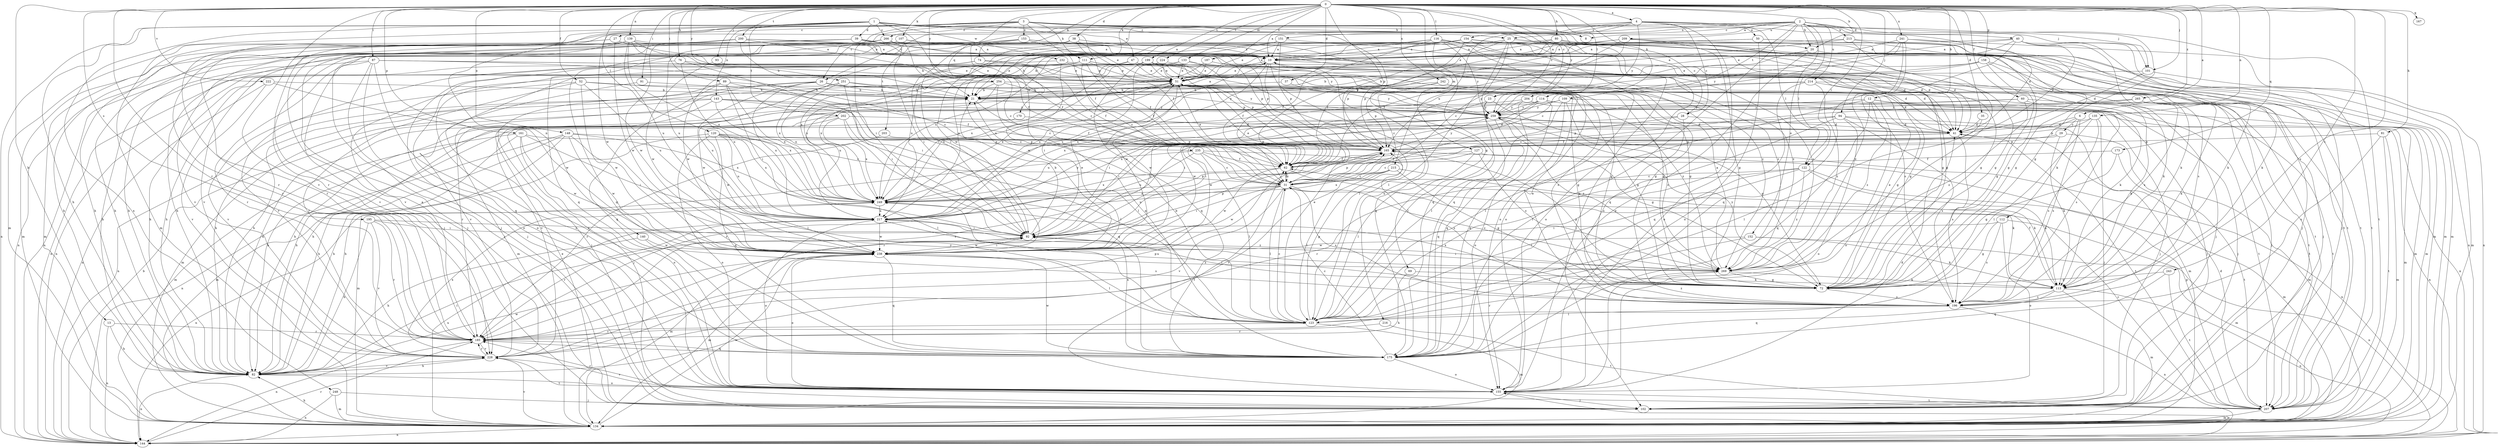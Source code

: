 strict digraph  {
0;
1;
2;
3;
4;
6;
8;
10;
12;
13;
20;
21;
23;
25;
26;
27;
28;
29;
31;
35;
37;
38;
39;
40;
41;
47;
50;
51;
52;
60;
62;
69;
72;
74;
76;
80;
81;
82;
87;
89;
91;
92;
93;
94;
101;
102;
107;
109;
111;
112;
113;
114;
116;
120;
122;
123;
127;
133;
134;
135;
139;
140;
143;
144;
148;
151;
152;
153;
154;
155;
158;
161;
165;
167;
170;
173;
175;
185;
187;
195;
196;
199;
200;
202;
203;
204;
207;
209;
213;
214;
215;
216;
217;
222;
224;
228;
232;
235;
238;
241;
242;
243;
248;
249;
251;
254;
259;
265;
266;
269;
0 -> 4  [label=a];
0 -> 6  [label=a];
0 -> 12  [label=b];
0 -> 13  [label=b];
0 -> 20  [label=b];
0 -> 23  [label=c];
0 -> 35  [label=d];
0 -> 37  [label=d];
0 -> 38  [label=d];
0 -> 52  [label=f];
0 -> 60  [label=f];
0 -> 74  [label=h];
0 -> 76  [label=h];
0 -> 80  [label=h];
0 -> 81  [label=h];
0 -> 87  [label=i];
0 -> 89  [label=i];
0 -> 91  [label=i];
0 -> 93  [label=j];
0 -> 94  [label=j];
0 -> 101  [label=j];
0 -> 107  [label=k];
0 -> 109  [label=k];
0 -> 111  [label=k];
0 -> 114  [label=l];
0 -> 116  [label=l];
0 -> 120  [label=l];
0 -> 122  [label=l];
0 -> 127  [label=m];
0 -> 133  [label=m];
0 -> 135  [label=n];
0 -> 139  [label=n];
0 -> 148  [label=o];
0 -> 158  [label=p];
0 -> 161  [label=p];
0 -> 165  [label=p];
0 -> 167  [label=q];
0 -> 170  [label=q];
0 -> 173  [label=q];
0 -> 185  [label=r];
0 -> 187  [label=s];
0 -> 195  [label=s];
0 -> 196  [label=s];
0 -> 199  [label=t];
0 -> 200  [label=t];
0 -> 222  [label=v];
0 -> 224  [label=v];
0 -> 228  [label=v];
0 -> 241  [label=x];
0 -> 242  [label=x];
0 -> 243  [label=x];
0 -> 251  [label=y];
0 -> 254  [label=y];
0 -> 259  [label=y];
0 -> 265  [label=z];
1 -> 23  [label=c];
1 -> 25  [label=c];
1 -> 39  [label=d];
1 -> 47  [label=e];
1 -> 62  [label=f];
1 -> 69  [label=g];
1 -> 82  [label=h];
1 -> 134  [label=m];
1 -> 140  [label=n];
1 -> 143  [label=n];
1 -> 144  [label=n];
1 -> 202  [label=t];
1 -> 232  [label=w];
1 -> 235  [label=w];
1 -> 248  [label=x];
1 -> 266  [label=z];
2 -> 8  [label=a];
2 -> 20  [label=b];
2 -> 25  [label=c];
2 -> 26  [label=c];
2 -> 40  [label=d];
2 -> 72  [label=g];
2 -> 101  [label=j];
2 -> 122  [label=l];
2 -> 151  [label=o];
2 -> 152  [label=o];
2 -> 175  [label=q];
2 -> 185  [label=r];
2 -> 203  [label=t];
2 -> 204  [label=t];
2 -> 207  [label=t];
2 -> 209  [label=u];
2 -> 213  [label=u];
2 -> 214  [label=u];
3 -> 8  [label=a];
3 -> 20  [label=b];
3 -> 26  [label=c];
3 -> 27  [label=c];
3 -> 28  [label=c];
3 -> 62  [label=f];
3 -> 92  [label=i];
3 -> 101  [label=j];
3 -> 111  [label=k];
3 -> 134  [label=m];
3 -> 153  [label=o];
3 -> 185  [label=r];
3 -> 238  [label=w];
3 -> 266  [label=z];
4 -> 10  [label=a];
4 -> 28  [label=c];
4 -> 41  [label=d];
4 -> 50  [label=e];
4 -> 122  [label=l];
4 -> 154  [label=o];
4 -> 155  [label=o];
4 -> 215  [label=u];
4 -> 238  [label=w];
4 -> 259  [label=y];
6 -> 29  [label=c];
6 -> 92  [label=i];
6 -> 112  [label=k];
6 -> 196  [label=s];
6 -> 238  [label=w];
10 -> 51  [label=e];
10 -> 62  [label=f];
10 -> 102  [label=j];
10 -> 175  [label=q];
10 -> 216  [label=u];
10 -> 217  [label=u];
10 -> 238  [label=w];
12 -> 102  [label=j];
12 -> 123  [label=l];
12 -> 155  [label=o];
12 -> 175  [label=q];
12 -> 196  [label=s];
12 -> 207  [label=t];
12 -> 259  [label=y];
12 -> 269  [label=z];
13 -> 82  [label=h];
13 -> 144  [label=n];
13 -> 185  [label=r];
20 -> 72  [label=g];
20 -> 165  [label=p];
20 -> 175  [label=q];
21 -> 10  [label=a];
21 -> 62  [label=f];
21 -> 82  [label=h];
21 -> 259  [label=y];
23 -> 72  [label=g];
23 -> 92  [label=i];
23 -> 123  [label=l];
23 -> 259  [label=y];
25 -> 10  [label=a];
25 -> 62  [label=f];
25 -> 72  [label=g];
25 -> 113  [label=k];
25 -> 123  [label=l];
25 -> 155  [label=o];
25 -> 175  [label=q];
26 -> 21  [label=b];
26 -> 72  [label=g];
26 -> 82  [label=h];
26 -> 134  [label=m];
26 -> 207  [label=t];
26 -> 217  [label=u];
26 -> 238  [label=w];
27 -> 10  [label=a];
27 -> 41  [label=d];
27 -> 82  [label=h];
27 -> 134  [label=m];
27 -> 238  [label=w];
28 -> 41  [label=d];
28 -> 82  [label=h];
28 -> 165  [label=p];
28 -> 196  [label=s];
29 -> 113  [label=k];
29 -> 134  [label=m];
29 -> 165  [label=p];
29 -> 185  [label=r];
31 -> 51  [label=e];
31 -> 62  [label=f];
31 -> 92  [label=i];
31 -> 123  [label=l];
31 -> 165  [label=p];
31 -> 196  [label=s];
31 -> 217  [label=u];
31 -> 228  [label=v];
31 -> 238  [label=w];
31 -> 249  [label=x];
35 -> 41  [label=d];
35 -> 123  [label=l];
37 -> 21  [label=b];
37 -> 259  [label=y];
38 -> 10  [label=a];
38 -> 51  [label=e];
38 -> 62  [label=f];
38 -> 92  [label=i];
38 -> 102  [label=j];
38 -> 228  [label=v];
39 -> 10  [label=a];
39 -> 72  [label=g];
39 -> 144  [label=n];
39 -> 165  [label=p];
39 -> 228  [label=v];
39 -> 238  [label=w];
40 -> 10  [label=a];
40 -> 41  [label=d];
40 -> 51  [label=e];
40 -> 102  [label=j];
40 -> 175  [label=q];
40 -> 196  [label=s];
40 -> 207  [label=t];
40 -> 249  [label=x];
41 -> 165  [label=p];
41 -> 185  [label=r];
41 -> 196  [label=s];
41 -> 207  [label=t];
47 -> 51  [label=e];
47 -> 155  [label=o];
47 -> 196  [label=s];
47 -> 249  [label=x];
47 -> 259  [label=y];
50 -> 10  [label=a];
50 -> 144  [label=n];
50 -> 155  [label=o];
50 -> 207  [label=t];
50 -> 249  [label=x];
51 -> 21  [label=b];
51 -> 41  [label=d];
51 -> 238  [label=w];
51 -> 249  [label=x];
51 -> 259  [label=y];
52 -> 21  [label=b];
52 -> 185  [label=r];
52 -> 217  [label=u];
52 -> 228  [label=v];
52 -> 238  [label=w];
52 -> 269  [label=z];
60 -> 82  [label=h];
60 -> 113  [label=k];
60 -> 207  [label=t];
60 -> 259  [label=y];
60 -> 269  [label=z];
62 -> 31  [label=c];
62 -> 51  [label=e];
62 -> 113  [label=k];
62 -> 238  [label=w];
62 -> 249  [label=x];
69 -> 82  [label=h];
69 -> 113  [label=k];
72 -> 51  [label=e];
72 -> 92  [label=i];
72 -> 165  [label=p];
72 -> 196  [label=s];
72 -> 217  [label=u];
72 -> 249  [label=x];
72 -> 259  [label=y];
74 -> 51  [label=e];
74 -> 62  [label=f];
74 -> 144  [label=n];
74 -> 249  [label=x];
76 -> 51  [label=e];
76 -> 92  [label=i];
76 -> 217  [label=u];
76 -> 228  [label=v];
80 -> 10  [label=a];
80 -> 51  [label=e];
80 -> 62  [label=f];
80 -> 72  [label=g];
80 -> 82  [label=h];
80 -> 134  [label=m];
80 -> 155  [label=o];
80 -> 207  [label=t];
81 -> 134  [label=m];
81 -> 165  [label=p];
81 -> 196  [label=s];
81 -> 207  [label=t];
82 -> 92  [label=i];
82 -> 144  [label=n];
82 -> 155  [label=o];
82 -> 228  [label=v];
82 -> 238  [label=w];
87 -> 31  [label=c];
87 -> 51  [label=e];
87 -> 72  [label=g];
87 -> 82  [label=h];
87 -> 102  [label=j];
87 -> 155  [label=o];
87 -> 175  [label=q];
87 -> 185  [label=r];
89 -> 21  [label=b];
89 -> 62  [label=f];
89 -> 92  [label=i];
89 -> 102  [label=j];
89 -> 175  [label=q];
89 -> 249  [label=x];
91 -> 21  [label=b];
91 -> 228  [label=v];
92 -> 21  [label=b];
92 -> 134  [label=m];
92 -> 165  [label=p];
92 -> 238  [label=w];
92 -> 259  [label=y];
93 -> 51  [label=e];
93 -> 238  [label=w];
94 -> 41  [label=d];
94 -> 62  [label=f];
94 -> 123  [label=l];
94 -> 144  [label=n];
94 -> 155  [label=o];
94 -> 196  [label=s];
94 -> 249  [label=x];
101 -> 21  [label=b];
101 -> 41  [label=d];
101 -> 134  [label=m];
107 -> 10  [label=a];
107 -> 21  [label=b];
107 -> 102  [label=j];
107 -> 113  [label=k];
107 -> 175  [label=q];
109 -> 102  [label=j];
109 -> 123  [label=l];
109 -> 175  [label=q];
109 -> 249  [label=x];
109 -> 259  [label=y];
109 -> 269  [label=z];
111 -> 31  [label=c];
111 -> 51  [label=e];
111 -> 62  [label=f];
111 -> 72  [label=g];
111 -> 102  [label=j];
111 -> 155  [label=o];
111 -> 207  [label=t];
111 -> 238  [label=w];
112 -> 72  [label=g];
112 -> 92  [label=i];
112 -> 134  [label=m];
112 -> 155  [label=o];
112 -> 196  [label=s];
113 -> 62  [label=f];
113 -> 134  [label=m];
113 -> 144  [label=n];
113 -> 175  [label=q];
113 -> 196  [label=s];
114 -> 92  [label=i];
114 -> 102  [label=j];
114 -> 134  [label=m];
114 -> 155  [label=o];
114 -> 228  [label=v];
114 -> 238  [label=w];
114 -> 259  [label=y];
116 -> 10  [label=a];
116 -> 21  [label=b];
116 -> 41  [label=d];
116 -> 51  [label=e];
116 -> 62  [label=f];
116 -> 72  [label=g];
116 -> 102  [label=j];
116 -> 155  [label=o];
116 -> 175  [label=q];
116 -> 228  [label=v];
116 -> 259  [label=y];
120 -> 31  [label=c];
120 -> 82  [label=h];
120 -> 123  [label=l];
120 -> 155  [label=o];
120 -> 165  [label=p];
120 -> 175  [label=q];
120 -> 217  [label=u];
120 -> 249  [label=x];
122 -> 31  [label=c];
122 -> 113  [label=k];
122 -> 123  [label=l];
122 -> 134  [label=m];
122 -> 185  [label=r];
122 -> 269  [label=z];
123 -> 21  [label=b];
123 -> 31  [label=c];
123 -> 51  [label=e];
123 -> 134  [label=m];
123 -> 165  [label=p];
123 -> 185  [label=r];
127 -> 31  [label=c];
127 -> 62  [label=f];
127 -> 123  [label=l];
127 -> 144  [label=n];
127 -> 269  [label=z];
133 -> 51  [label=e];
133 -> 72  [label=g];
133 -> 82  [label=h];
133 -> 92  [label=i];
133 -> 165  [label=p];
134 -> 51  [label=e];
134 -> 82  [label=h];
134 -> 144  [label=n];
134 -> 217  [label=u];
134 -> 228  [label=v];
134 -> 238  [label=w];
135 -> 41  [label=d];
135 -> 102  [label=j];
135 -> 123  [label=l];
135 -> 165  [label=p];
135 -> 196  [label=s];
139 -> 10  [label=a];
139 -> 31  [label=c];
139 -> 62  [label=f];
139 -> 82  [label=h];
139 -> 134  [label=m];
139 -> 185  [label=r];
139 -> 217  [label=u];
139 -> 249  [label=x];
139 -> 269  [label=z];
140 -> 82  [label=h];
140 -> 196  [label=s];
140 -> 238  [label=w];
143 -> 31  [label=c];
143 -> 123  [label=l];
143 -> 134  [label=m];
143 -> 144  [label=n];
143 -> 185  [label=r];
143 -> 249  [label=x];
143 -> 259  [label=y];
144 -> 21  [label=b];
144 -> 155  [label=o];
144 -> 185  [label=r];
148 -> 82  [label=h];
148 -> 92  [label=i];
148 -> 134  [label=m];
148 -> 144  [label=n];
148 -> 165  [label=p];
148 -> 238  [label=w];
148 -> 249  [label=x];
151 -> 10  [label=a];
151 -> 21  [label=b];
151 -> 72  [label=g];
151 -> 165  [label=p];
151 -> 217  [label=u];
151 -> 238  [label=w];
152 -> 113  [label=k];
152 -> 123  [label=l];
152 -> 144  [label=n];
152 -> 238  [label=w];
153 -> 10  [label=a];
153 -> 31  [label=c];
153 -> 82  [label=h];
153 -> 92  [label=i];
153 -> 165  [label=p];
153 -> 175  [label=q];
153 -> 269  [label=z];
154 -> 10  [label=a];
154 -> 41  [label=d];
154 -> 51  [label=e];
154 -> 134  [label=m];
154 -> 165  [label=p];
154 -> 207  [label=t];
154 -> 217  [label=u];
154 -> 228  [label=v];
154 -> 269  [label=z];
155 -> 41  [label=d];
155 -> 62  [label=f];
155 -> 102  [label=j];
155 -> 185  [label=r];
155 -> 207  [label=t];
155 -> 228  [label=v];
158 -> 21  [label=b];
158 -> 51  [label=e];
158 -> 72  [label=g];
158 -> 102  [label=j];
158 -> 196  [label=s];
158 -> 217  [label=u];
161 -> 82  [label=h];
161 -> 123  [label=l];
161 -> 134  [label=m];
161 -> 155  [label=o];
161 -> 165  [label=p];
161 -> 238  [label=w];
165 -> 62  [label=f];
165 -> 185  [label=r];
165 -> 259  [label=y];
170 -> 41  [label=d];
170 -> 82  [label=h];
173 -> 62  [label=f];
173 -> 72  [label=g];
173 -> 207  [label=t];
175 -> 31  [label=c];
175 -> 155  [label=o];
175 -> 185  [label=r];
175 -> 238  [label=w];
175 -> 249  [label=x];
185 -> 10  [label=a];
185 -> 144  [label=n];
185 -> 175  [label=q];
185 -> 228  [label=v];
187 -> 51  [label=e];
187 -> 113  [label=k];
187 -> 249  [label=x];
195 -> 82  [label=h];
195 -> 92  [label=i];
195 -> 185  [label=r];
195 -> 228  [label=v];
195 -> 269  [label=z];
196 -> 51  [label=e];
196 -> 123  [label=l];
196 -> 144  [label=n];
196 -> 269  [label=z];
199 -> 41  [label=d];
199 -> 51  [label=e];
199 -> 72  [label=g];
199 -> 144  [label=n];
199 -> 165  [label=p];
199 -> 175  [label=q];
199 -> 249  [label=x];
200 -> 10  [label=a];
200 -> 21  [label=b];
200 -> 62  [label=f];
200 -> 82  [label=h];
200 -> 102  [label=j];
200 -> 185  [label=r];
200 -> 259  [label=y];
202 -> 41  [label=d];
202 -> 102  [label=j];
202 -> 123  [label=l];
202 -> 175  [label=q];
202 -> 238  [label=w];
202 -> 249  [label=x];
203 -> 165  [label=p];
203 -> 185  [label=r];
204 -> 82  [label=h];
204 -> 144  [label=n];
204 -> 175  [label=q];
204 -> 259  [label=y];
207 -> 31  [label=c];
207 -> 41  [label=d];
207 -> 134  [label=m];
207 -> 165  [label=p];
209 -> 10  [label=a];
209 -> 31  [label=c];
209 -> 41  [label=d];
209 -> 62  [label=f];
209 -> 113  [label=k];
209 -> 155  [label=o];
209 -> 165  [label=p];
213 -> 10  [label=a];
213 -> 51  [label=e];
213 -> 72  [label=g];
213 -> 134  [label=m];
213 -> 269  [label=z];
214 -> 21  [label=b];
214 -> 102  [label=j];
214 -> 134  [label=m];
214 -> 175  [label=q];
214 -> 249  [label=x];
214 -> 269  [label=z];
215 -> 31  [label=c];
215 -> 72  [label=g];
215 -> 113  [label=k];
215 -> 123  [label=l];
215 -> 228  [label=v];
215 -> 249  [label=x];
216 -> 185  [label=r];
216 -> 207  [label=t];
217 -> 92  [label=i];
217 -> 155  [label=o];
217 -> 185  [label=r];
217 -> 238  [label=w];
217 -> 259  [label=y];
217 -> 269  [label=z];
222 -> 21  [label=b];
222 -> 144  [label=n];
222 -> 228  [label=v];
222 -> 238  [label=w];
224 -> 41  [label=d];
224 -> 51  [label=e];
224 -> 82  [label=h];
224 -> 123  [label=l];
224 -> 249  [label=x];
228 -> 82  [label=h];
228 -> 165  [label=p];
228 -> 185  [label=r];
228 -> 207  [label=t];
228 -> 249  [label=x];
232 -> 51  [label=e];
232 -> 72  [label=g];
232 -> 155  [label=o];
232 -> 175  [label=q];
235 -> 31  [label=c];
235 -> 62  [label=f];
235 -> 123  [label=l];
235 -> 134  [label=m];
235 -> 196  [label=s];
235 -> 217  [label=u];
238 -> 51  [label=e];
238 -> 92  [label=i];
238 -> 123  [label=l];
238 -> 134  [label=m];
238 -> 155  [label=o];
238 -> 175  [label=q];
238 -> 269  [label=z];
241 -> 10  [label=a];
241 -> 31  [label=c];
241 -> 102  [label=j];
241 -> 144  [label=n];
241 -> 196  [label=s];
241 -> 259  [label=y];
241 -> 269  [label=z];
242 -> 21  [label=b];
242 -> 31  [label=c];
242 -> 72  [label=g];
242 -> 134  [label=m];
242 -> 165  [label=p];
243 -> 72  [label=g];
243 -> 175  [label=q];
243 -> 207  [label=t];
248 -> 102  [label=j];
248 -> 134  [label=m];
248 -> 144  [label=n];
249 -> 51  [label=e];
249 -> 144  [label=n];
249 -> 165  [label=p];
249 -> 217  [label=u];
251 -> 21  [label=b];
251 -> 92  [label=i];
251 -> 113  [label=k];
251 -> 217  [label=u];
251 -> 249  [label=x];
254 -> 21  [label=b];
254 -> 31  [label=c];
254 -> 72  [label=g];
254 -> 82  [label=h];
254 -> 217  [label=u];
254 -> 259  [label=y];
259 -> 41  [label=d];
259 -> 72  [label=g];
259 -> 92  [label=i];
259 -> 134  [label=m];
259 -> 175  [label=q];
259 -> 217  [label=u];
259 -> 269  [label=z];
265 -> 31  [label=c];
265 -> 113  [label=k];
265 -> 207  [label=t];
265 -> 259  [label=y];
266 -> 10  [label=a];
266 -> 92  [label=i];
266 -> 144  [label=n];
266 -> 217  [label=u];
266 -> 269  [label=z];
269 -> 10  [label=a];
269 -> 31  [label=c];
269 -> 72  [label=g];
269 -> 92  [label=i];
269 -> 113  [label=k];
269 -> 185  [label=r];
}
